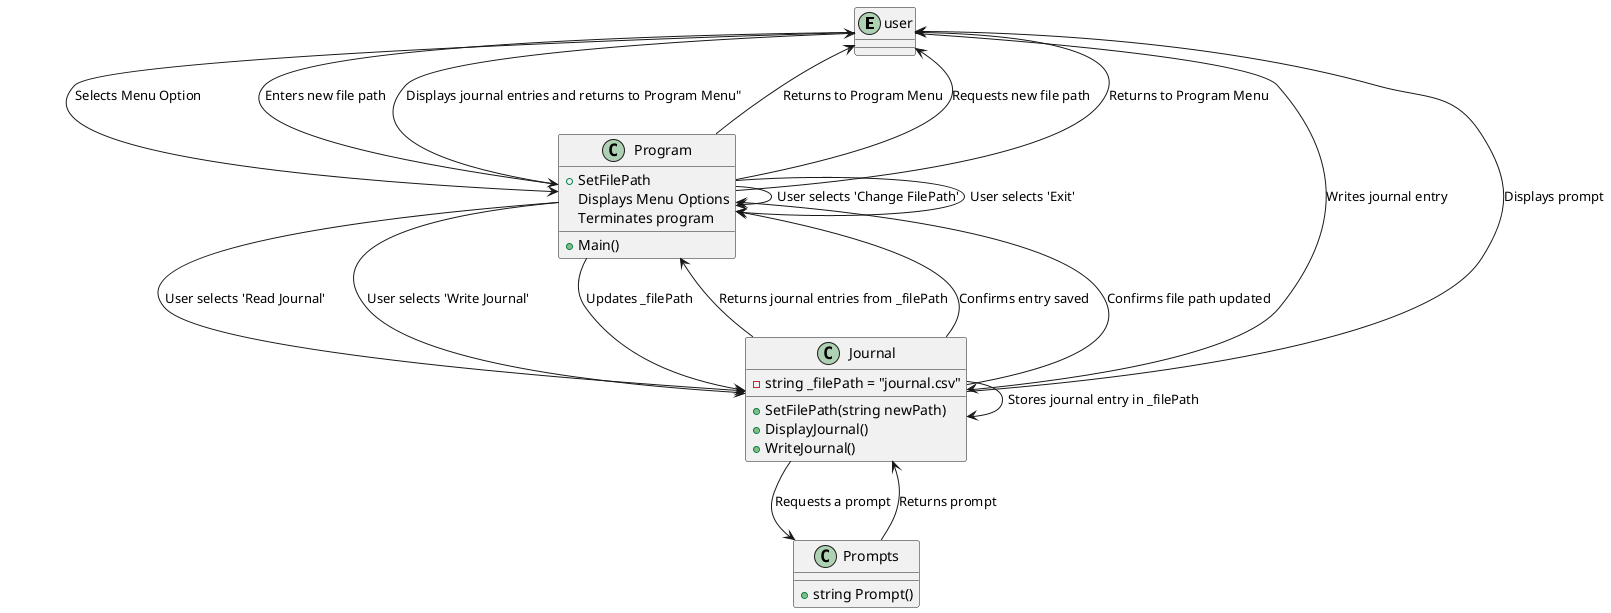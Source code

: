 @startuml journal

entity "user" as User

class Program {
    +Main()
    +SetFilePath
}

class Journal {
    -string _filePath = "journal.csv"
    +SetFilePath(string newPath)
    +DisplayJournal()
    +WriteJournal()
}

class Prompts {
    +string Prompt()
}

Program : Displays Menu Options
User --> Program : "Selects Menu Option"

Program --> Journal : "User selects 'Read Journal'"
Journal --> Program : "Returns journal entries from _filePath"
Program --> User: Displays journal entries and returns to Program Menu"

Program --> Journal : "User selects 'Write Journal'"
Journal --> Prompts : "Requests a prompt"
Prompts --> Journal : "Returns prompt"
Journal --> User : "Displays prompt"
User --> Journal : "Writes journal entry"
Journal --> Journal : "Stores journal entry in _filePath"
Journal --> Program : "Confirms entry saved"
Program --> User : "Returns to Program Menu"

Program --> Program : "User selects 'Change FilePath'"
Program --> User : "Requests new file path"
User --> Program : "Enters new file path"
Program --> Journal : "Updates _filePath"
Journal --> Program : "Confirms file path updated"
Program --> User : "Returns to Program Menu"

Program --> Program : "User selects 'Exit'"
Program : Terminates program

@enduml